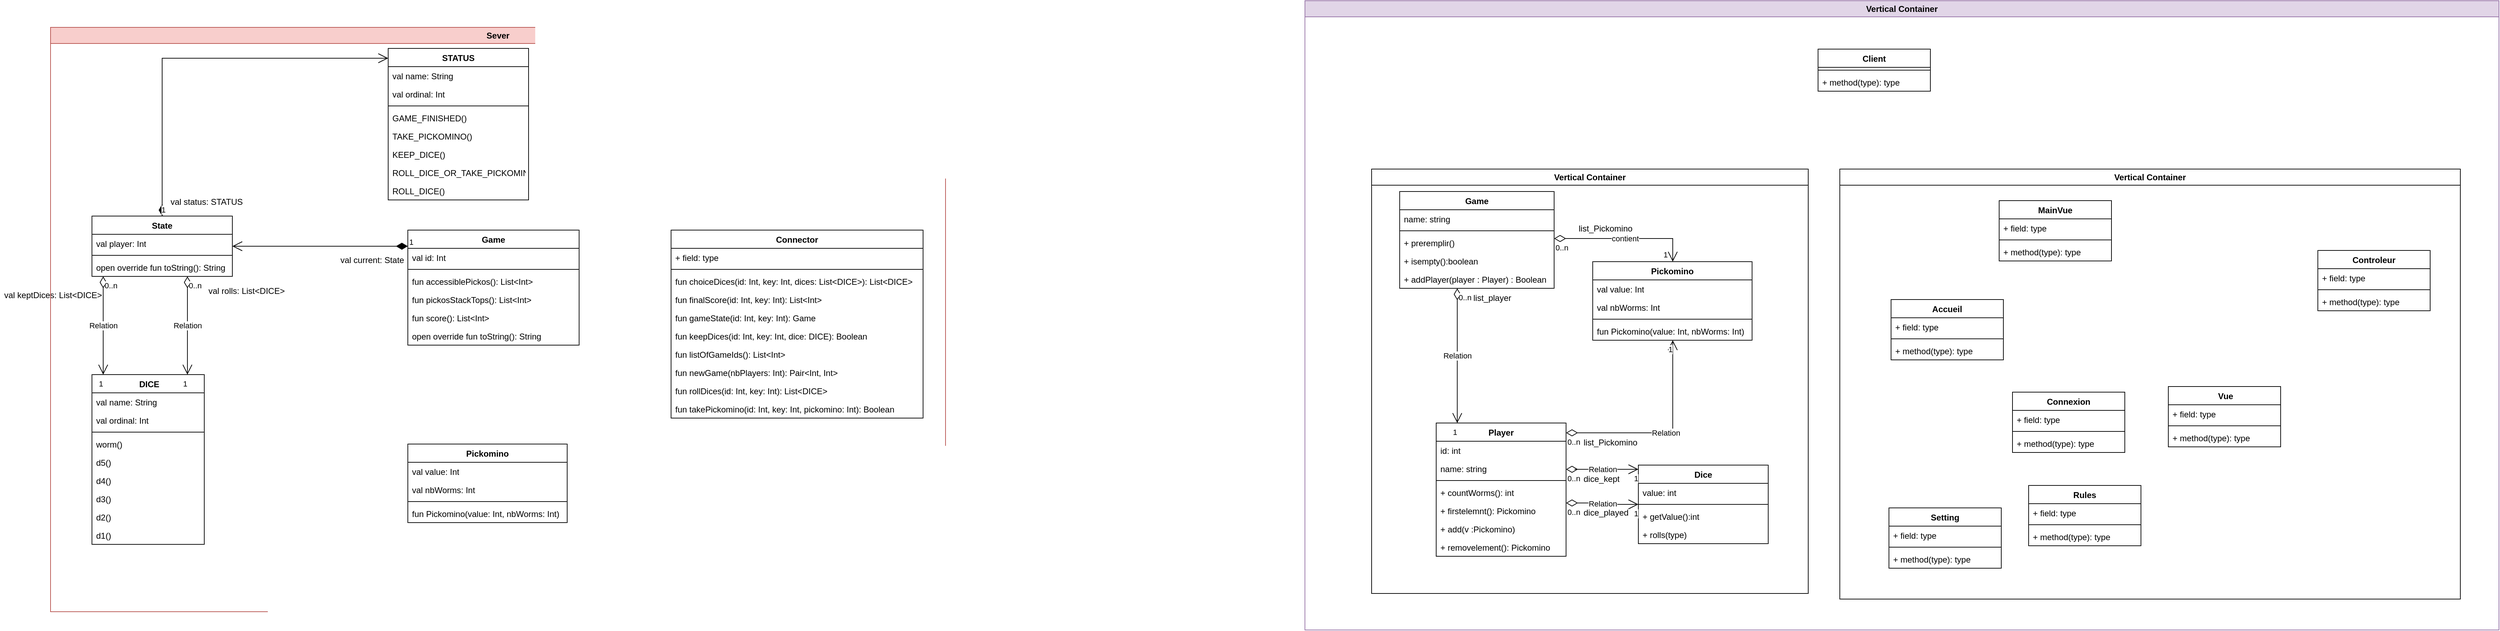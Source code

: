 <mxfile>
    <diagram name="Page-1" id="RZT6y81iK2znv2RWIz-j">
        <mxGraphModel dx="1171" dy="540" grid="0" gridSize="10" guides="1" tooltips="1" connect="1" arrows="1" fold="1" page="1" pageScale="1" pageWidth="827" pageHeight="1169" math="0" shadow="0">
            <root>
                <mxCell id="0"/>
                <mxCell id="1" parent="0"/>
                <mxCell id="cSXNjDyf7hBkQ2mtIfp5-1" value="Game" style="swimlane;fontStyle=1;align=center;verticalAlign=top;childLayout=stackLayout;horizontal=1;startSize=26;horizontalStack=0;resizeParent=1;resizeParentMax=0;resizeLast=0;collapsible=1;marginBottom=0;whiteSpace=wrap;html=1;" parent="1" vertex="1">
                    <mxGeometry x="768" y="386" width="244" height="164" as="geometry"/>
                </mxCell>
                <mxCell id="cSXNjDyf7hBkQ2mtIfp5-2" value="val id: Int" style="text;strokeColor=none;fillColor=none;align=left;verticalAlign=top;spacingLeft=4;spacingRight=4;overflow=hidden;rotatable=0;points=[[0,0.5],[1,0.5]];portConstraint=eastwest;whiteSpace=wrap;html=1;" parent="cSXNjDyf7hBkQ2mtIfp5-1" vertex="1">
                    <mxGeometry y="26" width="244" height="26" as="geometry"/>
                </mxCell>
                <mxCell id="cSXNjDyf7hBkQ2mtIfp5-3" value="" style="line;strokeWidth=1;fillColor=none;align=left;verticalAlign=middle;spacingTop=-1;spacingLeft=3;spacingRight=3;rotatable=0;labelPosition=right;points=[];portConstraint=eastwest;strokeColor=inherit;" parent="cSXNjDyf7hBkQ2mtIfp5-1" vertex="1">
                    <mxGeometry y="52" width="244" height="8" as="geometry"/>
                </mxCell>
                <mxCell id="cSXNjDyf7hBkQ2mtIfp5-45" value="fun accessiblePickos(): List&amp;lt;Int&amp;gt;" style="text;strokeColor=none;fillColor=none;align=left;verticalAlign=top;spacingLeft=4;spacingRight=4;overflow=hidden;rotatable=0;points=[[0,0.5],[1,0.5]];portConstraint=eastwest;whiteSpace=wrap;html=1;" parent="cSXNjDyf7hBkQ2mtIfp5-1" vertex="1">
                    <mxGeometry y="60" width="244" height="26" as="geometry"/>
                </mxCell>
                <mxCell id="cSXNjDyf7hBkQ2mtIfp5-46" value="fun pickosStackTops(): List&amp;lt;Int&amp;gt;" style="text;strokeColor=none;fillColor=none;align=left;verticalAlign=top;spacingLeft=4;spacingRight=4;overflow=hidden;rotatable=0;points=[[0,0.5],[1,0.5]];portConstraint=eastwest;whiteSpace=wrap;html=1;" parent="cSXNjDyf7hBkQ2mtIfp5-1" vertex="1">
                    <mxGeometry y="86" width="244" height="26" as="geometry"/>
                </mxCell>
                <mxCell id="cSXNjDyf7hBkQ2mtIfp5-47" value="fun score(): List&amp;lt;Int&amp;gt;" style="text;strokeColor=none;fillColor=none;align=left;verticalAlign=top;spacingLeft=4;spacingRight=4;overflow=hidden;rotatable=0;points=[[0,0.5],[1,0.5]];portConstraint=eastwest;whiteSpace=wrap;html=1;" parent="cSXNjDyf7hBkQ2mtIfp5-1" vertex="1">
                    <mxGeometry y="112" width="244" height="26" as="geometry"/>
                </mxCell>
                <mxCell id="cSXNjDyf7hBkQ2mtIfp5-48" value="open override fun toString(): String" style="text;strokeColor=none;fillColor=none;align=left;verticalAlign=top;spacingLeft=4;spacingRight=4;overflow=hidden;rotatable=0;points=[[0,0.5],[1,0.5]];portConstraint=eastwest;whiteSpace=wrap;html=1;" parent="cSXNjDyf7hBkQ2mtIfp5-1" vertex="1">
                    <mxGeometry y="138" width="244" height="26" as="geometry"/>
                </mxCell>
                <mxCell id="cSXNjDyf7hBkQ2mtIfp5-5" value="Connector" style="swimlane;fontStyle=1;align=center;verticalAlign=top;childLayout=stackLayout;horizontal=1;startSize=26;horizontalStack=0;resizeParent=1;resizeParentMax=0;resizeLast=0;collapsible=1;marginBottom=0;whiteSpace=wrap;html=1;" parent="1" vertex="1">
                    <mxGeometry x="1143" y="386" width="359" height="268" as="geometry"/>
                </mxCell>
                <mxCell id="cSXNjDyf7hBkQ2mtIfp5-6" value="+ field: type" style="text;strokeColor=none;fillColor=none;align=left;verticalAlign=top;spacingLeft=4;spacingRight=4;overflow=hidden;rotatable=0;points=[[0,0.5],[1,0.5]];portConstraint=eastwest;whiteSpace=wrap;html=1;" parent="cSXNjDyf7hBkQ2mtIfp5-5" vertex="1">
                    <mxGeometry y="26" width="359" height="26" as="geometry"/>
                </mxCell>
                <mxCell id="cSXNjDyf7hBkQ2mtIfp5-7" value="" style="line;strokeWidth=1;fillColor=none;align=left;verticalAlign=middle;spacingTop=-1;spacingLeft=3;spacingRight=3;rotatable=0;labelPosition=right;points=[];portConstraint=eastwest;strokeColor=inherit;" parent="cSXNjDyf7hBkQ2mtIfp5-5" vertex="1">
                    <mxGeometry y="52" width="359" height="8" as="geometry"/>
                </mxCell>
                <mxCell id="cSXNjDyf7hBkQ2mtIfp5-8" value="fun choiceDices(id: Int, key: Int, dices: List&amp;lt;DICE&amp;gt;): List&amp;lt;DICE&amp;gt;" style="text;strokeColor=none;fillColor=none;align=left;verticalAlign=top;spacingLeft=4;spacingRight=4;overflow=hidden;rotatable=0;points=[[0,0.5],[1,0.5]];portConstraint=eastwest;whiteSpace=wrap;html=1;" parent="cSXNjDyf7hBkQ2mtIfp5-5" vertex="1">
                    <mxGeometry y="60" width="359" height="26" as="geometry"/>
                </mxCell>
                <mxCell id="cSXNjDyf7hBkQ2mtIfp5-27" value="fun finalScore(id: Int, key: Int): List&amp;lt;Int&amp;gt;" style="text;strokeColor=none;fillColor=none;align=left;verticalAlign=top;spacingLeft=4;spacingRight=4;overflow=hidden;rotatable=0;points=[[0,0.5],[1,0.5]];portConstraint=eastwest;whiteSpace=wrap;html=1;" parent="cSXNjDyf7hBkQ2mtIfp5-5" vertex="1">
                    <mxGeometry y="86" width="359" height="26" as="geometry"/>
                </mxCell>
                <mxCell id="cSXNjDyf7hBkQ2mtIfp5-29" value="fun gameState(id: Int, key: Int): Game" style="text;strokeColor=none;fillColor=none;align=left;verticalAlign=top;spacingLeft=4;spacingRight=4;overflow=hidden;rotatable=0;points=[[0,0.5],[1,0.5]];portConstraint=eastwest;whiteSpace=wrap;html=1;" parent="cSXNjDyf7hBkQ2mtIfp5-5" vertex="1">
                    <mxGeometry y="112" width="359" height="26" as="geometry"/>
                </mxCell>
                <mxCell id="cSXNjDyf7hBkQ2mtIfp5-30" value="fun keepDices(id: Int, key: Int, dice: DICE): Boolean" style="text;strokeColor=none;fillColor=none;align=left;verticalAlign=top;spacingLeft=4;spacingRight=4;overflow=hidden;rotatable=0;points=[[0,0.5],[1,0.5]];portConstraint=eastwest;whiteSpace=wrap;html=1;" parent="cSXNjDyf7hBkQ2mtIfp5-5" vertex="1">
                    <mxGeometry y="138" width="359" height="26" as="geometry"/>
                </mxCell>
                <mxCell id="cSXNjDyf7hBkQ2mtIfp5-31" value="&lt;div&gt;fun listOfGameIds(): List&amp;lt;Int&amp;gt;&lt;/div&gt;" style="text;strokeColor=none;fillColor=none;align=left;verticalAlign=top;spacingLeft=4;spacingRight=4;overflow=hidden;rotatable=0;points=[[0,0.5],[1,0.5]];portConstraint=eastwest;whiteSpace=wrap;html=1;" parent="cSXNjDyf7hBkQ2mtIfp5-5" vertex="1">
                    <mxGeometry y="164" width="359" height="26" as="geometry"/>
                </mxCell>
                <mxCell id="cSXNjDyf7hBkQ2mtIfp5-28" value="fun newGame(nbPlayers: Int): Pair&amp;lt;Int, Int&amp;gt;" style="text;strokeColor=none;fillColor=none;align=left;verticalAlign=top;spacingLeft=4;spacingRight=4;overflow=hidden;rotatable=0;points=[[0,0.5],[1,0.5]];portConstraint=eastwest;whiteSpace=wrap;html=1;" parent="cSXNjDyf7hBkQ2mtIfp5-5" vertex="1">
                    <mxGeometry y="190" width="359" height="26" as="geometry"/>
                </mxCell>
                <mxCell id="cSXNjDyf7hBkQ2mtIfp5-26" value="fun rollDices(id: Int, key: Int): List&amp;lt;DICE&amp;gt;" style="text;strokeColor=none;fillColor=none;align=left;verticalAlign=top;spacingLeft=4;spacingRight=4;overflow=hidden;rotatable=0;points=[[0,0.5],[1,0.5]];portConstraint=eastwest;whiteSpace=wrap;html=1;" parent="cSXNjDyf7hBkQ2mtIfp5-5" vertex="1">
                    <mxGeometry y="216" width="359" height="26" as="geometry"/>
                </mxCell>
                <mxCell id="cSXNjDyf7hBkQ2mtIfp5-35" value="fun takePickomino(id: Int, key: Int, pickomino: Int): Boolean" style="text;strokeColor=none;fillColor=none;align=left;verticalAlign=top;spacingLeft=4;spacingRight=4;overflow=hidden;rotatable=0;points=[[0,0.5],[1,0.5]];portConstraint=eastwest;whiteSpace=wrap;html=1;" parent="cSXNjDyf7hBkQ2mtIfp5-5" vertex="1">
                    <mxGeometry y="242" width="359" height="26" as="geometry"/>
                </mxCell>
                <mxCell id="cSXNjDyf7hBkQ2mtIfp5-13" value="State" style="swimlane;fontStyle=1;align=center;verticalAlign=top;childLayout=stackLayout;horizontal=1;startSize=26;horizontalStack=0;resizeParent=1;resizeParentMax=0;resizeLast=0;collapsible=1;marginBottom=0;whiteSpace=wrap;html=1;" parent="1" vertex="1">
                    <mxGeometry x="318" y="366" width="200" height="86" as="geometry"/>
                </mxCell>
                <mxCell id="cSXNjDyf7hBkQ2mtIfp5-53" value="val player: Int" style="text;strokeColor=none;fillColor=none;align=left;verticalAlign=top;spacingLeft=4;spacingRight=4;overflow=hidden;rotatable=0;points=[[0,0.5],[1,0.5]];portConstraint=eastwest;whiteSpace=wrap;html=1;" parent="cSXNjDyf7hBkQ2mtIfp5-13" vertex="1">
                    <mxGeometry y="26" width="200" height="26" as="geometry"/>
                </mxCell>
                <mxCell id="cSXNjDyf7hBkQ2mtIfp5-15" value="" style="line;strokeWidth=1;fillColor=none;align=left;verticalAlign=middle;spacingTop=-1;spacingLeft=3;spacingRight=3;rotatable=0;labelPosition=right;points=[];portConstraint=eastwest;strokeColor=inherit;" parent="cSXNjDyf7hBkQ2mtIfp5-13" vertex="1">
                    <mxGeometry y="52" width="200" height="8" as="geometry"/>
                </mxCell>
                <mxCell id="cSXNjDyf7hBkQ2mtIfp5-16" value="open override fun toString(): String" style="text;strokeColor=none;fillColor=none;align=left;verticalAlign=top;spacingLeft=4;spacingRight=4;overflow=hidden;rotatable=0;points=[[0,0.5],[1,0.5]];portConstraint=eastwest;whiteSpace=wrap;html=1;" parent="cSXNjDyf7hBkQ2mtIfp5-13" vertex="1">
                    <mxGeometry y="60" width="200" height="26" as="geometry"/>
                </mxCell>
                <mxCell id="cSXNjDyf7hBkQ2mtIfp5-18" value="Pickomino" style="swimlane;fontStyle=1;align=center;verticalAlign=top;childLayout=stackLayout;horizontal=1;startSize=26;horizontalStack=0;resizeParent=1;resizeParentMax=0;resizeLast=0;collapsible=1;marginBottom=0;whiteSpace=wrap;html=1;" parent="1" vertex="1">
                    <mxGeometry x="768" y="691" width="227" height="112" as="geometry"/>
                </mxCell>
                <mxCell id="cSXNjDyf7hBkQ2mtIfp5-49" value="val value: Int" style="text;strokeColor=none;fillColor=none;align=left;verticalAlign=top;spacingLeft=4;spacingRight=4;overflow=hidden;rotatable=0;points=[[0,0.5],[1,0.5]];portConstraint=eastwest;whiteSpace=wrap;html=1;" parent="cSXNjDyf7hBkQ2mtIfp5-18" vertex="1">
                    <mxGeometry y="26" width="227" height="26" as="geometry"/>
                </mxCell>
                <mxCell id="cSXNjDyf7hBkQ2mtIfp5-19" value="val nbWorms: Int" style="text;strokeColor=none;fillColor=none;align=left;verticalAlign=top;spacingLeft=4;spacingRight=4;overflow=hidden;rotatable=0;points=[[0,0.5],[1,0.5]];portConstraint=eastwest;whiteSpace=wrap;html=1;" parent="cSXNjDyf7hBkQ2mtIfp5-18" vertex="1">
                    <mxGeometry y="52" width="227" height="26" as="geometry"/>
                </mxCell>
                <mxCell id="cSXNjDyf7hBkQ2mtIfp5-20" value="" style="line;strokeWidth=1;fillColor=none;align=left;verticalAlign=middle;spacingTop=-1;spacingLeft=3;spacingRight=3;rotatable=0;labelPosition=right;points=[];portConstraint=eastwest;strokeColor=inherit;" parent="cSXNjDyf7hBkQ2mtIfp5-18" vertex="1">
                    <mxGeometry y="78" width="227" height="8" as="geometry"/>
                </mxCell>
                <mxCell id="cSXNjDyf7hBkQ2mtIfp5-21" value="fun Pickomino(value: Int, nbWorms: Int)" style="text;strokeColor=none;fillColor=none;align=left;verticalAlign=top;spacingLeft=4;spacingRight=4;overflow=hidden;rotatable=0;points=[[0,0.5],[1,0.5]];portConstraint=eastwest;whiteSpace=wrap;html=1;" parent="cSXNjDyf7hBkQ2mtIfp5-18" vertex="1">
                    <mxGeometry y="86" width="227" height="26" as="geometry"/>
                </mxCell>
                <mxCell id="cSXNjDyf7hBkQ2mtIfp5-22" value="&amp;nbsp;DICE" style="swimlane;fontStyle=1;align=center;verticalAlign=top;childLayout=stackLayout;horizontal=1;startSize=26;horizontalStack=0;resizeParent=1;resizeParentMax=0;resizeLast=0;collapsible=1;marginBottom=0;whiteSpace=wrap;html=1;" parent="1" vertex="1">
                    <mxGeometry x="318" y="592" width="160" height="242" as="geometry"/>
                </mxCell>
                <mxCell id="cSXNjDyf7hBkQ2mtIfp5-42" value="val name: String" style="text;strokeColor=none;fillColor=none;align=left;verticalAlign=top;spacingLeft=4;spacingRight=4;overflow=hidden;rotatable=0;points=[[0,0.5],[1,0.5]];portConstraint=eastwest;whiteSpace=wrap;html=1;" parent="cSXNjDyf7hBkQ2mtIfp5-22" vertex="1">
                    <mxGeometry y="26" width="160" height="26" as="geometry"/>
                </mxCell>
                <mxCell id="cSXNjDyf7hBkQ2mtIfp5-23" value="val ordinal: Int" style="text;strokeColor=none;fillColor=none;align=left;verticalAlign=top;spacingLeft=4;spacingRight=4;overflow=hidden;rotatable=0;points=[[0,0.5],[1,0.5]];portConstraint=eastwest;whiteSpace=wrap;html=1;" parent="cSXNjDyf7hBkQ2mtIfp5-22" vertex="1">
                    <mxGeometry y="52" width="160" height="26" as="geometry"/>
                </mxCell>
                <mxCell id="cSXNjDyf7hBkQ2mtIfp5-24" value="" style="line;strokeWidth=1;fillColor=none;align=left;verticalAlign=middle;spacingTop=-1;spacingLeft=3;spacingRight=3;rotatable=0;labelPosition=right;points=[];portConstraint=eastwest;strokeColor=inherit;" parent="cSXNjDyf7hBkQ2mtIfp5-22" vertex="1">
                    <mxGeometry y="78" width="160" height="8" as="geometry"/>
                </mxCell>
                <mxCell id="cSXNjDyf7hBkQ2mtIfp5-36" value="&lt;div&gt;worm()&lt;/div&gt;&lt;div&gt;&lt;br&gt;&lt;/div&gt;" style="text;strokeColor=none;fillColor=none;align=left;verticalAlign=top;spacingLeft=4;spacingRight=4;overflow=hidden;rotatable=0;points=[[0,0.5],[1,0.5]];portConstraint=eastwest;whiteSpace=wrap;html=1;" parent="cSXNjDyf7hBkQ2mtIfp5-22" vertex="1">
                    <mxGeometry y="86" width="160" height="26" as="geometry"/>
                </mxCell>
                <mxCell id="cSXNjDyf7hBkQ2mtIfp5-39" value="&lt;div&gt;d5()&lt;/div&gt;&lt;div&gt;&lt;br&gt;&lt;/div&gt;" style="text;strokeColor=none;fillColor=none;align=left;verticalAlign=top;spacingLeft=4;spacingRight=4;overflow=hidden;rotatable=0;points=[[0,0.5],[1,0.5]];portConstraint=eastwest;whiteSpace=wrap;html=1;" parent="cSXNjDyf7hBkQ2mtIfp5-22" vertex="1">
                    <mxGeometry y="112" width="160" height="26" as="geometry"/>
                </mxCell>
                <mxCell id="cSXNjDyf7hBkQ2mtIfp5-38" value="&lt;div&gt;d4()&lt;/div&gt;&lt;div&gt;&lt;br&gt;&lt;/div&gt;" style="text;strokeColor=none;fillColor=none;align=left;verticalAlign=top;spacingLeft=4;spacingRight=4;overflow=hidden;rotatable=0;points=[[0,0.5],[1,0.5]];portConstraint=eastwest;whiteSpace=wrap;html=1;" parent="cSXNjDyf7hBkQ2mtIfp5-22" vertex="1">
                    <mxGeometry y="138" width="160" height="26" as="geometry"/>
                </mxCell>
                <mxCell id="cSXNjDyf7hBkQ2mtIfp5-41" value="&lt;div&gt;d3()&lt;/div&gt;&lt;div&gt;&lt;br&gt;&lt;/div&gt;" style="text;strokeColor=none;fillColor=none;align=left;verticalAlign=top;spacingLeft=4;spacingRight=4;overflow=hidden;rotatable=0;points=[[0,0.5],[1,0.5]];portConstraint=eastwest;whiteSpace=wrap;html=1;" parent="cSXNjDyf7hBkQ2mtIfp5-22" vertex="1">
                    <mxGeometry y="164" width="160" height="26" as="geometry"/>
                </mxCell>
                <mxCell id="cSXNjDyf7hBkQ2mtIfp5-40" value="&lt;div&gt;d2()&lt;/div&gt;&lt;div&gt;&lt;br&gt;&lt;/div&gt;" style="text;strokeColor=none;fillColor=none;align=left;verticalAlign=top;spacingLeft=4;spacingRight=4;overflow=hidden;rotatable=0;points=[[0,0.5],[1,0.5]];portConstraint=eastwest;whiteSpace=wrap;html=1;" parent="cSXNjDyf7hBkQ2mtIfp5-22" vertex="1">
                    <mxGeometry y="190" width="160" height="26" as="geometry"/>
                </mxCell>
                <mxCell id="cSXNjDyf7hBkQ2mtIfp5-37" value="&lt;div&gt;d1()&lt;/div&gt;&lt;div&gt;&lt;br&gt;&lt;/div&gt;" style="text;strokeColor=none;fillColor=none;align=left;verticalAlign=top;spacingLeft=4;spacingRight=4;overflow=hidden;rotatable=0;points=[[0,0.5],[1,0.5]];portConstraint=eastwest;whiteSpace=wrap;html=1;" parent="cSXNjDyf7hBkQ2mtIfp5-22" vertex="1">
                    <mxGeometry y="216" width="160" height="26" as="geometry"/>
                </mxCell>
                <mxCell id="cSXNjDyf7hBkQ2mtIfp5-54" value="STATUS" style="swimlane;fontStyle=1;align=center;verticalAlign=top;childLayout=stackLayout;horizontal=1;startSize=26;horizontalStack=0;resizeParent=1;resizeParentMax=0;resizeLast=0;collapsible=1;marginBottom=0;whiteSpace=wrap;html=1;" parent="1" vertex="1">
                    <mxGeometry x="740" y="127" width="200" height="216" as="geometry"/>
                </mxCell>
                <mxCell id="cSXNjDyf7hBkQ2mtIfp5-55" value="val name: String" style="text;strokeColor=none;fillColor=none;align=left;verticalAlign=top;spacingLeft=4;spacingRight=4;overflow=hidden;rotatable=0;points=[[0,0.5],[1,0.5]];portConstraint=eastwest;whiteSpace=wrap;html=1;" parent="cSXNjDyf7hBkQ2mtIfp5-54" vertex="1">
                    <mxGeometry y="26" width="200" height="26" as="geometry"/>
                </mxCell>
                <mxCell id="cSXNjDyf7hBkQ2mtIfp5-56" value="val ordinal: Int" style="text;strokeColor=none;fillColor=none;align=left;verticalAlign=top;spacingLeft=4;spacingRight=4;overflow=hidden;rotatable=0;points=[[0,0.5],[1,0.5]];portConstraint=eastwest;whiteSpace=wrap;html=1;" parent="cSXNjDyf7hBkQ2mtIfp5-54" vertex="1">
                    <mxGeometry y="52" width="200" height="26" as="geometry"/>
                </mxCell>
                <mxCell id="cSXNjDyf7hBkQ2mtIfp5-59" value="" style="line;strokeWidth=1;fillColor=none;align=left;verticalAlign=middle;spacingTop=-1;spacingLeft=3;spacingRight=3;rotatable=0;labelPosition=right;points=[];portConstraint=eastwest;strokeColor=inherit;" parent="cSXNjDyf7hBkQ2mtIfp5-54" vertex="1">
                    <mxGeometry y="78" width="200" height="8" as="geometry"/>
                </mxCell>
                <mxCell id="cSXNjDyf7hBkQ2mtIfp5-61" value="&lt;div&gt;GAME_FINISHED()&lt;/div&gt;&lt;div&gt;&lt;br&gt;&lt;/div&gt;" style="text;strokeColor=none;fillColor=none;align=left;verticalAlign=top;spacingLeft=4;spacingRight=4;overflow=hidden;rotatable=0;points=[[0,0.5],[1,0.5]];portConstraint=eastwest;whiteSpace=wrap;html=1;" parent="cSXNjDyf7hBkQ2mtIfp5-54" vertex="1">
                    <mxGeometry y="86" width="200" height="26" as="geometry"/>
                </mxCell>
                <mxCell id="cSXNjDyf7hBkQ2mtIfp5-62" value="&lt;div&gt;TAKE_PICKOMINO()&lt;/div&gt;&lt;div&gt;&lt;br&gt;&lt;/div&gt;" style="text;strokeColor=none;fillColor=none;align=left;verticalAlign=top;spacingLeft=4;spacingRight=4;overflow=hidden;rotatable=0;points=[[0,0.5],[1,0.5]];portConstraint=eastwest;whiteSpace=wrap;html=1;" parent="cSXNjDyf7hBkQ2mtIfp5-54" vertex="1">
                    <mxGeometry y="112" width="200" height="26" as="geometry"/>
                </mxCell>
                <mxCell id="cSXNjDyf7hBkQ2mtIfp5-63" value="&lt;div&gt;KEEP_DICE()&lt;/div&gt;&lt;div&gt;&lt;br&gt;&lt;/div&gt;" style="text;strokeColor=none;fillColor=none;align=left;verticalAlign=top;spacingLeft=4;spacingRight=4;overflow=hidden;rotatable=0;points=[[0,0.5],[1,0.5]];portConstraint=eastwest;whiteSpace=wrap;html=1;" parent="cSXNjDyf7hBkQ2mtIfp5-54" vertex="1">
                    <mxGeometry y="138" width="200" height="26" as="geometry"/>
                </mxCell>
                <mxCell id="cSXNjDyf7hBkQ2mtIfp5-64" value="&lt;div&gt;&lt;div&gt;ROLL_DICE_OR_TAKE_PICKOMINO()&lt;/div&gt;&lt;/div&gt;&lt;div&gt;&lt;br&gt;&lt;/div&gt;" style="text;strokeColor=none;fillColor=none;align=left;verticalAlign=top;spacingLeft=4;spacingRight=4;overflow=hidden;rotatable=0;points=[[0,0.5],[1,0.5]];portConstraint=eastwest;whiteSpace=wrap;html=1;" parent="cSXNjDyf7hBkQ2mtIfp5-54" vertex="1">
                    <mxGeometry y="164" width="200" height="26" as="geometry"/>
                </mxCell>
                <mxCell id="cSXNjDyf7hBkQ2mtIfp5-60" value="&lt;div&gt;&lt;div&gt;ROLL_DICE()&lt;/div&gt;&lt;/div&gt;&lt;div&gt;&lt;br&gt;&lt;/div&gt;" style="text;strokeColor=none;fillColor=none;align=left;verticalAlign=top;spacingLeft=4;spacingRight=4;overflow=hidden;rotatable=0;points=[[0,0.5],[1,0.5]];portConstraint=eastwest;whiteSpace=wrap;html=1;" parent="cSXNjDyf7hBkQ2mtIfp5-54" vertex="1">
                    <mxGeometry y="190" width="200" height="26" as="geometry"/>
                </mxCell>
                <mxCell id="cSXNjDyf7hBkQ2mtIfp5-51" value="val keptDices: List&amp;lt;DICE&amp;gt;" style="text;strokeColor=none;fillColor=none;align=left;verticalAlign=top;spacingLeft=4;spacingRight=4;overflow=hidden;rotatable=0;points=[[0,0.5],[1,0.5]];portConstraint=eastwest;whiteSpace=wrap;html=1;" parent="1" vertex="1">
                    <mxGeometry x="187" y="465" width="200" height="26" as="geometry"/>
                </mxCell>
                <mxCell id="cSXNjDyf7hBkQ2mtIfp5-52" value="val rolls: List&amp;lt;DICE&amp;gt;" style="text;strokeColor=none;fillColor=none;align=left;verticalAlign=top;spacingLeft=4;spacingRight=4;overflow=hidden;rotatable=0;points=[[0,0.5],[1,0.5]];portConstraint=eastwest;whiteSpace=wrap;html=1;" parent="1" vertex="1">
                    <mxGeometry x="478" y="459" width="200" height="26" as="geometry"/>
                </mxCell>
                <mxCell id="cSXNjDyf7hBkQ2mtIfp5-50" value="val status: STATUS" style="text;strokeColor=none;fillColor=none;align=left;verticalAlign=top;spacingLeft=4;spacingRight=4;overflow=hidden;rotatable=0;points=[[0,0.5],[1,0.5]];portConstraint=eastwest;whiteSpace=wrap;html=1;" parent="1" vertex="1">
                    <mxGeometry x="424" y="332" width="200" height="26" as="geometry"/>
                </mxCell>
                <mxCell id="cSXNjDyf7hBkQ2mtIfp5-65" value="1" style="endArrow=open;html=1;endSize=12;startArrow=diamondThin;startSize=14;startFill=1;edgeStyle=orthogonalEdgeStyle;align=left;verticalAlign=bottom;rounded=0;" parent="1" source="cSXNjDyf7hBkQ2mtIfp5-13" target="cSXNjDyf7hBkQ2mtIfp5-54" edge="1">
                    <mxGeometry x="-1" y="3" relative="1" as="geometry">
                        <mxPoint x="839" y="314" as="sourcePoint"/>
                        <mxPoint x="999" y="314" as="targetPoint"/>
                        <Array as="points">
                            <mxPoint x="418" y="141"/>
                        </Array>
                    </mxGeometry>
                </mxCell>
                <mxCell id="cSXNjDyf7hBkQ2mtIfp5-66" value="Relation" style="endArrow=open;html=1;endSize=12;startArrow=diamondThin;startSize=14;startFill=0;edgeStyle=orthogonalEdgeStyle;rounded=0;" parent="1" source="cSXNjDyf7hBkQ2mtIfp5-13" target="cSXNjDyf7hBkQ2mtIfp5-22" edge="1">
                    <mxGeometry relative="1" as="geometry">
                        <mxPoint x="839" y="573" as="sourcePoint"/>
                        <mxPoint x="999" y="573" as="targetPoint"/>
                        <Array as="points">
                            <mxPoint x="334" y="560"/>
                            <mxPoint x="334" y="560"/>
                        </Array>
                    </mxGeometry>
                </mxCell>
                <mxCell id="cSXNjDyf7hBkQ2mtIfp5-67" value="0..n" style="edgeLabel;resizable=0;html=1;align=left;verticalAlign=top;" parent="cSXNjDyf7hBkQ2mtIfp5-66" connectable="0" vertex="1">
                    <mxGeometry x="-1" relative="1" as="geometry"/>
                </mxCell>
                <mxCell id="cSXNjDyf7hBkQ2mtIfp5-68" value="1" style="edgeLabel;resizable=0;html=1;align=right;verticalAlign=top;" parent="cSXNjDyf7hBkQ2mtIfp5-66" connectable="0" vertex="1">
                    <mxGeometry x="1" relative="1" as="geometry"/>
                </mxCell>
                <mxCell id="cSXNjDyf7hBkQ2mtIfp5-69" value="Relation" style="endArrow=open;html=1;endSize=12;startArrow=diamondThin;startSize=14;startFill=0;edgeStyle=orthogonalEdgeStyle;rounded=0;" parent="1" source="cSXNjDyf7hBkQ2mtIfp5-13" target="cSXNjDyf7hBkQ2mtIfp5-22" edge="1">
                    <mxGeometry relative="1" as="geometry">
                        <mxPoint x="344" y="462" as="sourcePoint"/>
                        <mxPoint x="344" y="602" as="targetPoint"/>
                        <Array as="points">
                            <mxPoint x="454" y="488"/>
                            <mxPoint x="454" y="488"/>
                        </Array>
                    </mxGeometry>
                </mxCell>
                <mxCell id="cSXNjDyf7hBkQ2mtIfp5-70" value="0..n" style="edgeLabel;resizable=0;html=1;align=left;verticalAlign=top;" parent="cSXNjDyf7hBkQ2mtIfp5-69" connectable="0" vertex="1">
                    <mxGeometry x="-1" relative="1" as="geometry"/>
                </mxCell>
                <mxCell id="cSXNjDyf7hBkQ2mtIfp5-71" value="1" style="edgeLabel;resizable=0;html=1;align=right;verticalAlign=top;" parent="cSXNjDyf7hBkQ2mtIfp5-69" connectable="0" vertex="1">
                    <mxGeometry x="1" relative="1" as="geometry"/>
                </mxCell>
                <mxCell id="cSXNjDyf7hBkQ2mtIfp5-43" value="val current: State" style="text;strokeColor=none;fillColor=none;align=left;verticalAlign=top;spacingLeft=4;spacingRight=4;overflow=hidden;rotatable=0;points=[[0,0.5],[1,0.5]];portConstraint=eastwest;whiteSpace=wrap;html=1;" parent="1" vertex="1">
                    <mxGeometry x="666" y="415" width="244" height="26" as="geometry"/>
                </mxCell>
                <mxCell id="cSXNjDyf7hBkQ2mtIfp5-73" value="1" style="endArrow=open;html=1;endSize=12;startArrow=diamondThin;startSize=14;startFill=1;edgeStyle=orthogonalEdgeStyle;align=left;verticalAlign=bottom;rounded=0;" parent="1" source="cSXNjDyf7hBkQ2mtIfp5-1" target="cSXNjDyf7hBkQ2mtIfp5-13" edge="1">
                    <mxGeometry x="-1" y="3" relative="1" as="geometry">
                        <mxPoint x="820" y="459" as="sourcePoint"/>
                        <mxPoint x="980" y="459" as="targetPoint"/>
                        <Array as="points">
                            <mxPoint x="733" y="409"/>
                            <mxPoint x="733" y="409"/>
                        </Array>
                    </mxGeometry>
                </mxCell>
                <mxCell id="tUZ9aXgOReJQeI9EX30n-1" value="Sever" style="swimlane;whiteSpace=wrap;html=1;fillColor=#f8cecc;strokeColor=#b85450;" parent="1" vertex="1">
                    <mxGeometry x="259" y="97" width="1275" height="833" as="geometry"/>
                </mxCell>
                <mxCell id="tUZ9aXgOReJQeI9EX30n-2" value="Vertical Container" style="swimlane;whiteSpace=wrap;html=1;fillColor=#e1d5e7;strokeColor=#9673a6;" parent="1" vertex="1">
                    <mxGeometry x="2046" y="59" width="1701" height="897" as="geometry"/>
                </mxCell>
                <mxCell id="tUZ9aXgOReJQeI9EX30n-59" value="Vertical Container" style="swimlane;whiteSpace=wrap;html=1;" parent="tUZ9aXgOReJQeI9EX30n-2" vertex="1">
                    <mxGeometry x="95" y="240" width="622" height="605" as="geometry"/>
                </mxCell>
                <mxCell id="tUZ9aXgOReJQeI9EX30n-3" value="Player" style="swimlane;fontStyle=1;align=center;verticalAlign=top;childLayout=stackLayout;horizontal=1;startSize=26;horizontalStack=0;resizeParent=1;resizeParentMax=0;resizeLast=0;collapsible=1;marginBottom=0;whiteSpace=wrap;html=1;" parent="tUZ9aXgOReJQeI9EX30n-59" vertex="1">
                    <mxGeometry x="92" y="362" width="185" height="190" as="geometry"/>
                </mxCell>
                <mxCell id="tUZ9aXgOReJQeI9EX30n-4" value="id: int" style="text;strokeColor=none;fillColor=none;align=left;verticalAlign=top;spacingLeft=4;spacingRight=4;overflow=hidden;rotatable=0;points=[[0,0.5],[1,0.5]];portConstraint=eastwest;whiteSpace=wrap;html=1;" parent="tUZ9aXgOReJQeI9EX30n-3" vertex="1">
                    <mxGeometry y="26" width="185" height="26" as="geometry"/>
                </mxCell>
                <mxCell id="tUZ9aXgOReJQeI9EX30n-5" value="name: string" style="text;strokeColor=none;fillColor=none;align=left;verticalAlign=top;spacingLeft=4;spacingRight=4;overflow=hidden;rotatable=0;points=[[0,0.5],[1,0.5]];portConstraint=eastwest;whiteSpace=wrap;html=1;" parent="tUZ9aXgOReJQeI9EX30n-3" vertex="1">
                    <mxGeometry y="52" width="185" height="26" as="geometry"/>
                </mxCell>
                <mxCell id="tUZ9aXgOReJQeI9EX30n-7" value="" style="line;strokeWidth=1;fillColor=none;align=left;verticalAlign=middle;spacingTop=-1;spacingLeft=3;spacingRight=3;rotatable=0;labelPosition=right;points=[];portConstraint=eastwest;strokeColor=inherit;" parent="tUZ9aXgOReJQeI9EX30n-3" vertex="1">
                    <mxGeometry y="78" width="185" height="8" as="geometry"/>
                </mxCell>
                <mxCell id="tUZ9aXgOReJQeI9EX30n-51" value="+ countWorms(): int" style="text;strokeColor=none;fillColor=none;align=left;verticalAlign=top;spacingLeft=4;spacingRight=4;overflow=hidden;rotatable=0;points=[[0,0.5],[1,0.5]];portConstraint=eastwest;whiteSpace=wrap;html=1;" parent="tUZ9aXgOReJQeI9EX30n-3" vertex="1">
                    <mxGeometry y="86" width="185" height="26" as="geometry"/>
                </mxCell>
                <mxCell id="tUZ9aXgOReJQeI9EX30n-53" value="+ firstelemnt():&amp;nbsp;Pickomino" style="text;strokeColor=none;fillColor=none;align=left;verticalAlign=top;spacingLeft=4;spacingRight=4;overflow=hidden;rotatable=0;points=[[0,0.5],[1,0.5]];portConstraint=eastwest;whiteSpace=wrap;html=1;" parent="tUZ9aXgOReJQeI9EX30n-3" vertex="1">
                    <mxGeometry y="112" width="185" height="26" as="geometry"/>
                </mxCell>
                <mxCell id="tUZ9aXgOReJQeI9EX30n-54" value="+ add(v :Pickomino)" style="text;strokeColor=none;fillColor=none;align=left;verticalAlign=top;spacingLeft=4;spacingRight=4;overflow=hidden;rotatable=0;points=[[0,0.5],[1,0.5]];portConstraint=eastwest;whiteSpace=wrap;html=1;" parent="tUZ9aXgOReJQeI9EX30n-3" vertex="1">
                    <mxGeometry y="138" width="185" height="26" as="geometry"/>
                </mxCell>
                <mxCell id="tUZ9aXgOReJQeI9EX30n-55" value="+ removelement():&amp;nbsp;Pickomino" style="text;strokeColor=none;fillColor=none;align=left;verticalAlign=top;spacingLeft=4;spacingRight=4;overflow=hidden;rotatable=0;points=[[0,0.5],[1,0.5]];portConstraint=eastwest;whiteSpace=wrap;html=1;" parent="tUZ9aXgOReJQeI9EX30n-3" vertex="1">
                    <mxGeometry y="164" width="185" height="26" as="geometry"/>
                </mxCell>
                <mxCell id="tUZ9aXgOReJQeI9EX30n-9" value="Game" style="swimlane;fontStyle=1;align=center;verticalAlign=top;childLayout=stackLayout;horizontal=1;startSize=26;horizontalStack=0;resizeParent=1;resizeParentMax=0;resizeLast=0;collapsible=1;marginBottom=0;whiteSpace=wrap;html=1;" parent="tUZ9aXgOReJQeI9EX30n-59" vertex="1">
                    <mxGeometry x="40" y="32" width="220" height="138" as="geometry"/>
                </mxCell>
                <mxCell id="tUZ9aXgOReJQeI9EX30n-11" value="name: string" style="text;strokeColor=none;fillColor=none;align=left;verticalAlign=top;spacingLeft=4;spacingRight=4;overflow=hidden;rotatable=0;points=[[0,0.5],[1,0.5]];portConstraint=eastwest;whiteSpace=wrap;html=1;" parent="tUZ9aXgOReJQeI9EX30n-9" vertex="1">
                    <mxGeometry y="26" width="220" height="26" as="geometry"/>
                </mxCell>
                <mxCell id="tUZ9aXgOReJQeI9EX30n-13" value="" style="line;strokeWidth=1;fillColor=none;align=left;verticalAlign=middle;spacingTop=-1;spacingLeft=3;spacingRight=3;rotatable=0;labelPosition=right;points=[];portConstraint=eastwest;strokeColor=inherit;" parent="tUZ9aXgOReJQeI9EX30n-9" vertex="1">
                    <mxGeometry y="52" width="220" height="8" as="geometry"/>
                </mxCell>
                <mxCell id="tUZ9aXgOReJQeI9EX30n-52" value="+ preremplir()" style="text;strokeColor=none;fillColor=none;align=left;verticalAlign=top;spacingLeft=4;spacingRight=4;overflow=hidden;rotatable=0;points=[[0,0.5],[1,0.5]];portConstraint=eastwest;whiteSpace=wrap;html=1;" parent="tUZ9aXgOReJQeI9EX30n-9" vertex="1">
                    <mxGeometry y="60" width="220" height="26" as="geometry"/>
                </mxCell>
                <mxCell id="7" value="+ isempty():boolean" style="text;strokeColor=none;fillColor=none;align=left;verticalAlign=top;spacingLeft=4;spacingRight=4;overflow=hidden;rotatable=0;points=[[0,0.5],[1,0.5]];portConstraint=eastwest;whiteSpace=wrap;html=1;" parent="tUZ9aXgOReJQeI9EX30n-9" vertex="1">
                    <mxGeometry y="86" width="220" height="26" as="geometry"/>
                </mxCell>
                <mxCell id="tUZ9aXgOReJQeI9EX30n-14" value="+ addPlayer(player : Player) : Boolean" style="text;strokeColor=none;fillColor=none;align=left;verticalAlign=top;spacingLeft=4;spacingRight=4;overflow=hidden;rotatable=0;points=[[0,0.5],[1,0.5]];portConstraint=eastwest;whiteSpace=wrap;html=1;" parent="tUZ9aXgOReJQeI9EX30n-9" vertex="1">
                    <mxGeometry y="112" width="220" height="26" as="geometry"/>
                </mxCell>
                <mxCell id="tUZ9aXgOReJQeI9EX30n-10" value="list_player&amp;nbsp;" style="text;strokeColor=none;fillColor=none;align=left;verticalAlign=top;spacingLeft=4;spacingRight=4;overflow=hidden;rotatable=0;points=[[0,0.5],[1,0.5]];portConstraint=eastwest;whiteSpace=wrap;html=1;" parent="tUZ9aXgOReJQeI9EX30n-59" vertex="1">
                    <mxGeometry x="139" y="170" width="185" height="26" as="geometry"/>
                </mxCell>
                <mxCell id="tUZ9aXgOReJQeI9EX30n-17" value="Relation" style="endArrow=open;html=1;endSize=12;startArrow=diamondThin;startSize=14;startFill=0;edgeStyle=orthogonalEdgeStyle;rounded=0;" parent="tUZ9aXgOReJQeI9EX30n-59" source="tUZ9aXgOReJQeI9EX30n-9" target="tUZ9aXgOReJQeI9EX30n-3" edge="1">
                    <mxGeometry relative="1" as="geometry">
                        <mxPoint x="57" y="196" as="sourcePoint"/>
                        <mxPoint x="217" y="196" as="targetPoint"/>
                        <Array as="points">
                            <mxPoint x="122" y="296"/>
                            <mxPoint x="122" y="296"/>
                        </Array>
                    </mxGeometry>
                </mxCell>
                <mxCell id="tUZ9aXgOReJQeI9EX30n-18" value="0..n" style="edgeLabel;resizable=0;html=1;align=left;verticalAlign=top;" parent="tUZ9aXgOReJQeI9EX30n-17" connectable="0" vertex="1">
                    <mxGeometry x="-1" relative="1" as="geometry"/>
                </mxCell>
                <mxCell id="tUZ9aXgOReJQeI9EX30n-19" value="1" style="edgeLabel;resizable=0;html=1;align=right;verticalAlign=top;" parent="tUZ9aXgOReJQeI9EX30n-17" connectable="0" vertex="1">
                    <mxGeometry x="1" relative="1" as="geometry"/>
                </mxCell>
                <mxCell id="tUZ9aXgOReJQeI9EX30n-20" value="list_Pickomino" style="text;strokeColor=none;fillColor=none;align=left;verticalAlign=top;spacingLeft=4;spacingRight=4;overflow=hidden;rotatable=0;points=[[0,0.5],[1,0.5]];portConstraint=eastwest;whiteSpace=wrap;html=1;" parent="tUZ9aXgOReJQeI9EX30n-59" vertex="1">
                    <mxGeometry x="289" y="71" width="185" height="26" as="geometry"/>
                </mxCell>
                <mxCell id="tUZ9aXgOReJQeI9EX30n-25" value="Pickomino" style="swimlane;fontStyle=1;align=center;verticalAlign=top;childLayout=stackLayout;horizontal=1;startSize=26;horizontalStack=0;resizeParent=1;resizeParentMax=0;resizeLast=0;collapsible=1;marginBottom=0;whiteSpace=wrap;html=1;" parent="tUZ9aXgOReJQeI9EX30n-59" vertex="1">
                    <mxGeometry x="315" y="132" width="227" height="112" as="geometry"/>
                </mxCell>
                <mxCell id="tUZ9aXgOReJQeI9EX30n-26" value="val value: Int" style="text;strokeColor=none;fillColor=none;align=left;verticalAlign=top;spacingLeft=4;spacingRight=4;overflow=hidden;rotatable=0;points=[[0,0.5],[1,0.5]];portConstraint=eastwest;whiteSpace=wrap;html=1;" parent="tUZ9aXgOReJQeI9EX30n-25" vertex="1">
                    <mxGeometry y="26" width="227" height="26" as="geometry"/>
                </mxCell>
                <mxCell id="tUZ9aXgOReJQeI9EX30n-27" value="val nbWorms: Int" style="text;strokeColor=none;fillColor=none;align=left;verticalAlign=top;spacingLeft=4;spacingRight=4;overflow=hidden;rotatable=0;points=[[0,0.5],[1,0.5]];portConstraint=eastwest;whiteSpace=wrap;html=1;" parent="tUZ9aXgOReJQeI9EX30n-25" vertex="1">
                    <mxGeometry y="52" width="227" height="26" as="geometry"/>
                </mxCell>
                <mxCell id="tUZ9aXgOReJQeI9EX30n-28" value="" style="line;strokeWidth=1;fillColor=none;align=left;verticalAlign=middle;spacingTop=-1;spacingLeft=3;spacingRight=3;rotatable=0;labelPosition=right;points=[];portConstraint=eastwest;strokeColor=inherit;" parent="tUZ9aXgOReJQeI9EX30n-25" vertex="1">
                    <mxGeometry y="78" width="227" height="8" as="geometry"/>
                </mxCell>
                <mxCell id="tUZ9aXgOReJQeI9EX30n-29" value="fun Pickomino(value: Int, nbWorms: Int)" style="text;strokeColor=none;fillColor=none;align=left;verticalAlign=top;spacingLeft=4;spacingRight=4;overflow=hidden;rotatable=0;points=[[0,0.5],[1,0.5]];portConstraint=eastwest;whiteSpace=wrap;html=1;" parent="tUZ9aXgOReJQeI9EX30n-25" vertex="1">
                    <mxGeometry y="86" width="227" height="26" as="geometry"/>
                </mxCell>
                <mxCell id="tUZ9aXgOReJQeI9EX30n-30" value="contient" style="endArrow=open;html=1;endSize=12;startArrow=diamondThin;startSize=14;startFill=0;edgeStyle=orthogonalEdgeStyle;rounded=0;" parent="tUZ9aXgOReJQeI9EX30n-59" source="tUZ9aXgOReJQeI9EX30n-9" target="tUZ9aXgOReJQeI9EX30n-25" edge="1">
                    <mxGeometry relative="1" as="geometry">
                        <mxPoint x="429" y="307" as="sourcePoint"/>
                        <mxPoint x="589" y="307" as="targetPoint"/>
                        <Array as="points">
                            <mxPoint x="429" y="99"/>
                        </Array>
                    </mxGeometry>
                </mxCell>
                <mxCell id="tUZ9aXgOReJQeI9EX30n-31" value="0..n" style="edgeLabel;resizable=0;html=1;align=left;verticalAlign=top;" parent="tUZ9aXgOReJQeI9EX30n-30" connectable="0" vertex="1">
                    <mxGeometry x="-1" relative="1" as="geometry"/>
                </mxCell>
                <mxCell id="tUZ9aXgOReJQeI9EX30n-32" value="1" style="edgeLabel;resizable=0;html=1;align=right;verticalAlign=top;" parent="tUZ9aXgOReJQeI9EX30n-30" connectable="0" vertex="1">
                    <mxGeometry x="1" relative="1" as="geometry">
                        <mxPoint x="-7" y="-23" as="offset"/>
                    </mxGeometry>
                </mxCell>
                <mxCell id="tUZ9aXgOReJQeI9EX30n-33" value="Relation" style="endArrow=open;html=1;endSize=12;startArrow=diamondThin;startSize=14;startFill=0;edgeStyle=orthogonalEdgeStyle;rounded=0;" parent="tUZ9aXgOReJQeI9EX30n-59" source="tUZ9aXgOReJQeI9EX30n-3" target="tUZ9aXgOReJQeI9EX30n-25" edge="1">
                    <mxGeometry relative="1" as="geometry">
                        <mxPoint x="429" y="307" as="sourcePoint"/>
                        <mxPoint x="589" y="307" as="targetPoint"/>
                        <Array as="points">
                            <mxPoint x="429" y="376"/>
                        </Array>
                    </mxGeometry>
                </mxCell>
                <mxCell id="tUZ9aXgOReJQeI9EX30n-34" value="0..n" style="edgeLabel;resizable=0;html=1;align=left;verticalAlign=top;" parent="tUZ9aXgOReJQeI9EX30n-33" connectable="0" vertex="1">
                    <mxGeometry x="-1" relative="1" as="geometry"/>
                </mxCell>
                <mxCell id="tUZ9aXgOReJQeI9EX30n-35" value="1" style="edgeLabel;resizable=0;html=1;align=right;verticalAlign=top;" parent="tUZ9aXgOReJQeI9EX30n-33" connectable="0" vertex="1">
                    <mxGeometry x="1" relative="1" as="geometry"/>
                </mxCell>
                <mxCell id="tUZ9aXgOReJQeI9EX30n-6" value="list_Pickomino&amp;nbsp;" style="text;strokeColor=none;fillColor=none;align=left;verticalAlign=top;spacingLeft=4;spacingRight=4;overflow=hidden;rotatable=0;points=[[0,0.5],[1,0.5]];portConstraint=eastwest;whiteSpace=wrap;html=1;" parent="tUZ9aXgOReJQeI9EX30n-59" vertex="1">
                    <mxGeometry x="296" y="376" width="185" height="26" as="geometry"/>
                </mxCell>
                <mxCell id="tUZ9aXgOReJQeI9EX30n-36" value="Dice" style="swimlane;fontStyle=1;align=center;verticalAlign=top;childLayout=stackLayout;horizontal=1;startSize=26;horizontalStack=0;resizeParent=1;resizeParentMax=0;resizeLast=0;collapsible=1;marginBottom=0;whiteSpace=wrap;html=1;" parent="tUZ9aXgOReJQeI9EX30n-59" vertex="1">
                    <mxGeometry x="380" y="422" width="185" height="112" as="geometry"/>
                </mxCell>
                <mxCell id="tUZ9aXgOReJQeI9EX30n-40" value="value: int" style="text;strokeColor=none;fillColor=none;align=left;verticalAlign=top;spacingLeft=4;spacingRight=4;overflow=hidden;rotatable=0;points=[[0,0.5],[1,0.5]];portConstraint=eastwest;whiteSpace=wrap;html=1;" parent="tUZ9aXgOReJQeI9EX30n-36" vertex="1">
                    <mxGeometry y="26" width="185" height="26" as="geometry"/>
                </mxCell>
                <mxCell id="tUZ9aXgOReJQeI9EX30n-38" value="" style="line;strokeWidth=1;fillColor=none;align=left;verticalAlign=middle;spacingTop=-1;spacingLeft=3;spacingRight=3;rotatable=0;labelPosition=right;points=[];portConstraint=eastwest;strokeColor=inherit;" parent="tUZ9aXgOReJQeI9EX30n-36" vertex="1">
                    <mxGeometry y="52" width="185" height="8" as="geometry"/>
                </mxCell>
                <mxCell id="tUZ9aXgOReJQeI9EX30n-39" value="+ getValue():int" style="text;strokeColor=none;fillColor=none;align=left;verticalAlign=top;spacingLeft=4;spacingRight=4;overflow=hidden;rotatable=0;points=[[0,0.5],[1,0.5]];portConstraint=eastwest;whiteSpace=wrap;html=1;" parent="tUZ9aXgOReJQeI9EX30n-36" vertex="1">
                    <mxGeometry y="60" width="185" height="26" as="geometry"/>
                </mxCell>
                <mxCell id="tUZ9aXgOReJQeI9EX30n-41" value="+ rolls(type)" style="text;strokeColor=none;fillColor=none;align=left;verticalAlign=top;spacingLeft=4;spacingRight=4;overflow=hidden;rotatable=0;points=[[0,0.5],[1,0.5]];portConstraint=eastwest;whiteSpace=wrap;html=1;" parent="tUZ9aXgOReJQeI9EX30n-36" vertex="1">
                    <mxGeometry y="86" width="185" height="26" as="geometry"/>
                </mxCell>
                <mxCell id="tUZ9aXgOReJQeI9EX30n-43" value="dice_kept" style="text;strokeColor=none;fillColor=none;align=left;verticalAlign=top;spacingLeft=4;spacingRight=4;overflow=hidden;rotatable=0;points=[[0,0.5],[1,0.5]];portConstraint=eastwest;whiteSpace=wrap;html=1;" parent="tUZ9aXgOReJQeI9EX30n-59" vertex="1">
                    <mxGeometry x="296" y="428" width="185" height="26" as="geometry"/>
                </mxCell>
                <mxCell id="tUZ9aXgOReJQeI9EX30n-45" value="Relation" style="endArrow=open;html=1;endSize=12;startArrow=diamondThin;startSize=14;startFill=0;edgeStyle=orthogonalEdgeStyle;rounded=0;" parent="tUZ9aXgOReJQeI9EX30n-59" source="tUZ9aXgOReJQeI9EX30n-3" target="tUZ9aXgOReJQeI9EX30n-36" edge="1">
                    <mxGeometry relative="1" as="geometry">
                        <mxPoint x="191" y="660" as="sourcePoint"/>
                        <mxPoint x="317" y="384" as="targetPoint"/>
                        <Array as="points">
                            <mxPoint x="289" y="428"/>
                            <mxPoint x="289" y="428"/>
                        </Array>
                    </mxGeometry>
                </mxCell>
                <mxCell id="tUZ9aXgOReJQeI9EX30n-46" value="0..n" style="edgeLabel;resizable=0;html=1;align=left;verticalAlign=top;" parent="tUZ9aXgOReJQeI9EX30n-45" connectable="0" vertex="1">
                    <mxGeometry x="-1" relative="1" as="geometry"/>
                </mxCell>
                <mxCell id="tUZ9aXgOReJQeI9EX30n-47" value="1" style="edgeLabel;resizable=0;html=1;align=right;verticalAlign=top;" parent="tUZ9aXgOReJQeI9EX30n-45" connectable="0" vertex="1">
                    <mxGeometry x="1" relative="1" as="geometry"/>
                </mxCell>
                <mxCell id="tUZ9aXgOReJQeI9EX30n-44" value="dice_played" style="text;strokeColor=none;fillColor=none;align=left;verticalAlign=top;spacingLeft=4;spacingRight=4;overflow=hidden;rotatable=0;points=[[0,0.5],[1,0.5]];portConstraint=eastwest;whiteSpace=wrap;html=1;" parent="tUZ9aXgOReJQeI9EX30n-59" vertex="1">
                    <mxGeometry x="296" y="476" width="79" height="26" as="geometry"/>
                </mxCell>
                <mxCell id="tUZ9aXgOReJQeI9EX30n-56" value="Relation" style="endArrow=open;html=1;endSize=12;startArrow=diamondThin;startSize=14;startFill=0;edgeStyle=orthogonalEdgeStyle;rounded=0;" parent="tUZ9aXgOReJQeI9EX30n-59" source="tUZ9aXgOReJQeI9EX30n-3" target="tUZ9aXgOReJQeI9EX30n-36" edge="1">
                    <mxGeometry relative="1" as="geometry">
                        <mxPoint x="320" y="571" as="sourcePoint"/>
                        <mxPoint x="480" y="571" as="targetPoint"/>
                        <Array as="points">
                            <mxPoint x="329" y="476"/>
                            <mxPoint x="329" y="478"/>
                        </Array>
                    </mxGeometry>
                </mxCell>
                <mxCell id="tUZ9aXgOReJQeI9EX30n-57" value="0..n" style="edgeLabel;resizable=0;html=1;align=left;verticalAlign=top;" parent="tUZ9aXgOReJQeI9EX30n-56" connectable="0" vertex="1">
                    <mxGeometry x="-1" relative="1" as="geometry"/>
                </mxCell>
                <mxCell id="tUZ9aXgOReJQeI9EX30n-58" value="1" style="edgeLabel;resizable=0;html=1;align=right;verticalAlign=top;" parent="tUZ9aXgOReJQeI9EX30n-56" connectable="0" vertex="1">
                    <mxGeometry x="1" relative="1" as="geometry"/>
                </mxCell>
                <mxCell id="tUZ9aXgOReJQeI9EX30n-60" value="Vertical Container" style="swimlane;whiteSpace=wrap;html=1;" parent="tUZ9aXgOReJQeI9EX30n-2" vertex="1">
                    <mxGeometry x="762" y="240" width="884" height="613" as="geometry"/>
                </mxCell>
                <mxCell id="tUZ9aXgOReJQeI9EX30n-61" value="MainVue" style="swimlane;fontStyle=1;align=center;verticalAlign=top;childLayout=stackLayout;horizontal=1;startSize=26;horizontalStack=0;resizeParent=1;resizeParentMax=0;resizeLast=0;collapsible=1;marginBottom=0;whiteSpace=wrap;html=1;" parent="tUZ9aXgOReJQeI9EX30n-60" vertex="1">
                    <mxGeometry x="227" y="45" width="160" height="86" as="geometry"/>
                </mxCell>
                <mxCell id="tUZ9aXgOReJQeI9EX30n-62" value="+ field: type" style="text;strokeColor=none;fillColor=none;align=left;verticalAlign=top;spacingLeft=4;spacingRight=4;overflow=hidden;rotatable=0;points=[[0,0.5],[1,0.5]];portConstraint=eastwest;whiteSpace=wrap;html=1;" parent="tUZ9aXgOReJQeI9EX30n-61" vertex="1">
                    <mxGeometry y="26" width="160" height="26" as="geometry"/>
                </mxCell>
                <mxCell id="tUZ9aXgOReJQeI9EX30n-63" value="" style="line;strokeWidth=1;fillColor=none;align=left;verticalAlign=middle;spacingTop=-1;spacingLeft=3;spacingRight=3;rotatable=0;labelPosition=right;points=[];portConstraint=eastwest;strokeColor=inherit;" parent="tUZ9aXgOReJQeI9EX30n-61" vertex="1">
                    <mxGeometry y="52" width="160" height="8" as="geometry"/>
                </mxCell>
                <mxCell id="tUZ9aXgOReJQeI9EX30n-64" value="+ method(type): type" style="text;strokeColor=none;fillColor=none;align=left;verticalAlign=top;spacingLeft=4;spacingRight=4;overflow=hidden;rotatable=0;points=[[0,0.5],[1,0.5]];portConstraint=eastwest;whiteSpace=wrap;html=1;" parent="tUZ9aXgOReJQeI9EX30n-61" vertex="1">
                    <mxGeometry y="60" width="160" height="26" as="geometry"/>
                </mxCell>
                <mxCell id="tUZ9aXgOReJQeI9EX30n-69" value="Controleur" style="swimlane;fontStyle=1;align=center;verticalAlign=top;childLayout=stackLayout;horizontal=1;startSize=26;horizontalStack=0;resizeParent=1;resizeParentMax=0;resizeLast=0;collapsible=1;marginBottom=0;whiteSpace=wrap;html=1;" parent="tUZ9aXgOReJQeI9EX30n-60" vertex="1">
                    <mxGeometry x="681" y="116" width="160" height="86" as="geometry"/>
                </mxCell>
                <mxCell id="tUZ9aXgOReJQeI9EX30n-70" value="+ field: type" style="text;strokeColor=none;fillColor=none;align=left;verticalAlign=top;spacingLeft=4;spacingRight=4;overflow=hidden;rotatable=0;points=[[0,0.5],[1,0.5]];portConstraint=eastwest;whiteSpace=wrap;html=1;" parent="tUZ9aXgOReJQeI9EX30n-69" vertex="1">
                    <mxGeometry y="26" width="160" height="26" as="geometry"/>
                </mxCell>
                <mxCell id="tUZ9aXgOReJQeI9EX30n-71" value="" style="line;strokeWidth=1;fillColor=none;align=left;verticalAlign=middle;spacingTop=-1;spacingLeft=3;spacingRight=3;rotatable=0;labelPosition=right;points=[];portConstraint=eastwest;strokeColor=inherit;" parent="tUZ9aXgOReJQeI9EX30n-69" vertex="1">
                    <mxGeometry y="52" width="160" height="8" as="geometry"/>
                </mxCell>
                <mxCell id="tUZ9aXgOReJQeI9EX30n-72" value="+ method(type): type" style="text;strokeColor=none;fillColor=none;align=left;verticalAlign=top;spacingLeft=4;spacingRight=4;overflow=hidden;rotatable=0;points=[[0,0.5],[1,0.5]];portConstraint=eastwest;whiteSpace=wrap;html=1;" parent="tUZ9aXgOReJQeI9EX30n-69" vertex="1">
                    <mxGeometry y="60" width="160" height="26" as="geometry"/>
                </mxCell>
                <mxCell id="tUZ9aXgOReJQeI9EX30n-73" value="Accueil" style="swimlane;fontStyle=1;align=center;verticalAlign=top;childLayout=stackLayout;horizontal=1;startSize=26;horizontalStack=0;resizeParent=1;resizeParentMax=0;resizeLast=0;collapsible=1;marginBottom=0;whiteSpace=wrap;html=1;" parent="tUZ9aXgOReJQeI9EX30n-60" vertex="1">
                    <mxGeometry x="73" y="186" width="160" height="86" as="geometry"/>
                </mxCell>
                <mxCell id="tUZ9aXgOReJQeI9EX30n-74" value="+ field: type" style="text;strokeColor=none;fillColor=none;align=left;verticalAlign=top;spacingLeft=4;spacingRight=4;overflow=hidden;rotatable=0;points=[[0,0.5],[1,0.5]];portConstraint=eastwest;whiteSpace=wrap;html=1;" parent="tUZ9aXgOReJQeI9EX30n-73" vertex="1">
                    <mxGeometry y="26" width="160" height="26" as="geometry"/>
                </mxCell>
                <mxCell id="tUZ9aXgOReJQeI9EX30n-75" value="" style="line;strokeWidth=1;fillColor=none;align=left;verticalAlign=middle;spacingTop=-1;spacingLeft=3;spacingRight=3;rotatable=0;labelPosition=right;points=[];portConstraint=eastwest;strokeColor=inherit;" parent="tUZ9aXgOReJQeI9EX30n-73" vertex="1">
                    <mxGeometry y="52" width="160" height="8" as="geometry"/>
                </mxCell>
                <mxCell id="tUZ9aXgOReJQeI9EX30n-76" value="+ method(type): type" style="text;strokeColor=none;fillColor=none;align=left;verticalAlign=top;spacingLeft=4;spacingRight=4;overflow=hidden;rotatable=0;points=[[0,0.5],[1,0.5]];portConstraint=eastwest;whiteSpace=wrap;html=1;" parent="tUZ9aXgOReJQeI9EX30n-73" vertex="1">
                    <mxGeometry y="60" width="160" height="26" as="geometry"/>
                </mxCell>
                <mxCell id="tUZ9aXgOReJQeI9EX30n-79" value="Setting" style="swimlane;fontStyle=1;align=center;verticalAlign=top;childLayout=stackLayout;horizontal=1;startSize=26;horizontalStack=0;resizeParent=1;resizeParentMax=0;resizeLast=0;collapsible=1;marginBottom=0;whiteSpace=wrap;html=1;" parent="tUZ9aXgOReJQeI9EX30n-60" vertex="1">
                    <mxGeometry x="70" y="483" width="160" height="86" as="geometry"/>
                </mxCell>
                <mxCell id="tUZ9aXgOReJQeI9EX30n-80" value="+ field: type" style="text;strokeColor=none;fillColor=none;align=left;verticalAlign=top;spacingLeft=4;spacingRight=4;overflow=hidden;rotatable=0;points=[[0,0.5],[1,0.5]];portConstraint=eastwest;whiteSpace=wrap;html=1;" parent="tUZ9aXgOReJQeI9EX30n-79" vertex="1">
                    <mxGeometry y="26" width="160" height="26" as="geometry"/>
                </mxCell>
                <mxCell id="tUZ9aXgOReJQeI9EX30n-81" value="" style="line;strokeWidth=1;fillColor=none;align=left;verticalAlign=middle;spacingTop=-1;spacingLeft=3;spacingRight=3;rotatable=0;labelPosition=right;points=[];portConstraint=eastwest;strokeColor=inherit;" parent="tUZ9aXgOReJQeI9EX30n-79" vertex="1">
                    <mxGeometry y="52" width="160" height="8" as="geometry"/>
                </mxCell>
                <mxCell id="tUZ9aXgOReJQeI9EX30n-82" value="+ method(type): type" style="text;strokeColor=none;fillColor=none;align=left;verticalAlign=top;spacingLeft=4;spacingRight=4;overflow=hidden;rotatable=0;points=[[0,0.5],[1,0.5]];portConstraint=eastwest;whiteSpace=wrap;html=1;" parent="tUZ9aXgOReJQeI9EX30n-79" vertex="1">
                    <mxGeometry y="60" width="160" height="26" as="geometry"/>
                </mxCell>
                <mxCell id="tUZ9aXgOReJQeI9EX30n-84" value="Rules" style="swimlane;fontStyle=1;align=center;verticalAlign=top;childLayout=stackLayout;horizontal=1;startSize=26;horizontalStack=0;resizeParent=1;resizeParentMax=0;resizeLast=0;collapsible=1;marginBottom=0;whiteSpace=wrap;html=1;" parent="tUZ9aXgOReJQeI9EX30n-60" vertex="1">
                    <mxGeometry x="269" y="451" width="160" height="86" as="geometry"/>
                </mxCell>
                <mxCell id="tUZ9aXgOReJQeI9EX30n-85" value="+ field: type" style="text;strokeColor=none;fillColor=none;align=left;verticalAlign=top;spacingLeft=4;spacingRight=4;overflow=hidden;rotatable=0;points=[[0,0.5],[1,0.5]];portConstraint=eastwest;whiteSpace=wrap;html=1;" parent="tUZ9aXgOReJQeI9EX30n-84" vertex="1">
                    <mxGeometry y="26" width="160" height="26" as="geometry"/>
                </mxCell>
                <mxCell id="tUZ9aXgOReJQeI9EX30n-86" value="" style="line;strokeWidth=1;fillColor=none;align=left;verticalAlign=middle;spacingTop=-1;spacingLeft=3;spacingRight=3;rotatable=0;labelPosition=right;points=[];portConstraint=eastwest;strokeColor=inherit;" parent="tUZ9aXgOReJQeI9EX30n-84" vertex="1">
                    <mxGeometry y="52" width="160" height="8" as="geometry"/>
                </mxCell>
                <mxCell id="tUZ9aXgOReJQeI9EX30n-87" value="+ method(type): type" style="text;strokeColor=none;fillColor=none;align=left;verticalAlign=top;spacingLeft=4;spacingRight=4;overflow=hidden;rotatable=0;points=[[0,0.5],[1,0.5]];portConstraint=eastwest;whiteSpace=wrap;html=1;" parent="tUZ9aXgOReJQeI9EX30n-84" vertex="1">
                    <mxGeometry y="60" width="160" height="26" as="geometry"/>
                </mxCell>
                <mxCell id="tUZ9aXgOReJQeI9EX30n-89" value="Connexion" style="swimlane;fontStyle=1;align=center;verticalAlign=top;childLayout=stackLayout;horizontal=1;startSize=26;horizontalStack=0;resizeParent=1;resizeParentMax=0;resizeLast=0;collapsible=1;marginBottom=0;whiteSpace=wrap;html=1;" parent="tUZ9aXgOReJQeI9EX30n-60" vertex="1">
                    <mxGeometry x="246" y="318" width="160" height="86" as="geometry"/>
                </mxCell>
                <mxCell id="tUZ9aXgOReJQeI9EX30n-90" value="+ field: type" style="text;strokeColor=none;fillColor=none;align=left;verticalAlign=top;spacingLeft=4;spacingRight=4;overflow=hidden;rotatable=0;points=[[0,0.5],[1,0.5]];portConstraint=eastwest;whiteSpace=wrap;html=1;" parent="tUZ9aXgOReJQeI9EX30n-89" vertex="1">
                    <mxGeometry y="26" width="160" height="26" as="geometry"/>
                </mxCell>
                <mxCell id="tUZ9aXgOReJQeI9EX30n-91" value="" style="line;strokeWidth=1;fillColor=none;align=left;verticalAlign=middle;spacingTop=-1;spacingLeft=3;spacingRight=3;rotatable=0;labelPosition=right;points=[];portConstraint=eastwest;strokeColor=inherit;" parent="tUZ9aXgOReJQeI9EX30n-89" vertex="1">
                    <mxGeometry y="52" width="160" height="8" as="geometry"/>
                </mxCell>
                <mxCell id="tUZ9aXgOReJQeI9EX30n-92" value="+ method(type): type" style="text;strokeColor=none;fillColor=none;align=left;verticalAlign=top;spacingLeft=4;spacingRight=4;overflow=hidden;rotatable=0;points=[[0,0.5],[1,0.5]];portConstraint=eastwest;whiteSpace=wrap;html=1;" parent="tUZ9aXgOReJQeI9EX30n-89" vertex="1">
                    <mxGeometry y="60" width="160" height="26" as="geometry"/>
                </mxCell>
                <mxCell id="tUZ9aXgOReJQeI9EX30n-93" value="&amp;nbsp;Vue" style="swimlane;fontStyle=1;align=center;verticalAlign=top;childLayout=stackLayout;horizontal=1;startSize=26;horizontalStack=0;resizeParent=1;resizeParentMax=0;resizeLast=0;collapsible=1;marginBottom=0;whiteSpace=wrap;html=1;" parent="tUZ9aXgOReJQeI9EX30n-60" vertex="1">
                    <mxGeometry x="468" y="310" width="160" height="86" as="geometry"/>
                </mxCell>
                <mxCell id="tUZ9aXgOReJQeI9EX30n-94" value="+ field: type" style="text;strokeColor=none;fillColor=none;align=left;verticalAlign=top;spacingLeft=4;spacingRight=4;overflow=hidden;rotatable=0;points=[[0,0.5],[1,0.5]];portConstraint=eastwest;whiteSpace=wrap;html=1;" parent="tUZ9aXgOReJQeI9EX30n-93" vertex="1">
                    <mxGeometry y="26" width="160" height="26" as="geometry"/>
                </mxCell>
                <mxCell id="tUZ9aXgOReJQeI9EX30n-95" value="" style="line;strokeWidth=1;fillColor=none;align=left;verticalAlign=middle;spacingTop=-1;spacingLeft=3;spacingRight=3;rotatable=0;labelPosition=right;points=[];portConstraint=eastwest;strokeColor=inherit;" parent="tUZ9aXgOReJQeI9EX30n-93" vertex="1">
                    <mxGeometry y="52" width="160" height="8" as="geometry"/>
                </mxCell>
                <mxCell id="tUZ9aXgOReJQeI9EX30n-96" value="+ method(type): type" style="text;strokeColor=none;fillColor=none;align=left;verticalAlign=top;spacingLeft=4;spacingRight=4;overflow=hidden;rotatable=0;points=[[0,0.5],[1,0.5]];portConstraint=eastwest;whiteSpace=wrap;html=1;" parent="tUZ9aXgOReJQeI9EX30n-93" vertex="1">
                    <mxGeometry y="60" width="160" height="26" as="geometry"/>
                </mxCell>
                <mxCell id="8" value="Client" style="swimlane;fontStyle=1;align=center;verticalAlign=top;childLayout=stackLayout;horizontal=1;startSize=26;horizontalStack=0;resizeParent=1;resizeParentMax=0;resizeLast=0;collapsible=1;marginBottom=0;whiteSpace=wrap;html=1;" vertex="1" parent="tUZ9aXgOReJQeI9EX30n-2">
                    <mxGeometry x="731" y="69" width="160" height="60" as="geometry"/>
                </mxCell>
                <mxCell id="10" value="" style="line;strokeWidth=1;fillColor=none;align=left;verticalAlign=middle;spacingTop=-1;spacingLeft=3;spacingRight=3;rotatable=0;labelPosition=right;points=[];portConstraint=eastwest;strokeColor=inherit;" vertex="1" parent="8">
                    <mxGeometry y="26" width="160" height="8" as="geometry"/>
                </mxCell>
                <mxCell id="11" value="+ method(type): type" style="text;strokeColor=none;fillColor=none;align=left;verticalAlign=top;spacingLeft=4;spacingRight=4;overflow=hidden;rotatable=0;points=[[0,0.5],[1,0.5]];portConstraint=eastwest;whiteSpace=wrap;html=1;" vertex="1" parent="8">
                    <mxGeometry y="34" width="160" height="26" as="geometry"/>
                </mxCell>
            </root>
        </mxGraphModel>
    </diagram>
</mxfile>